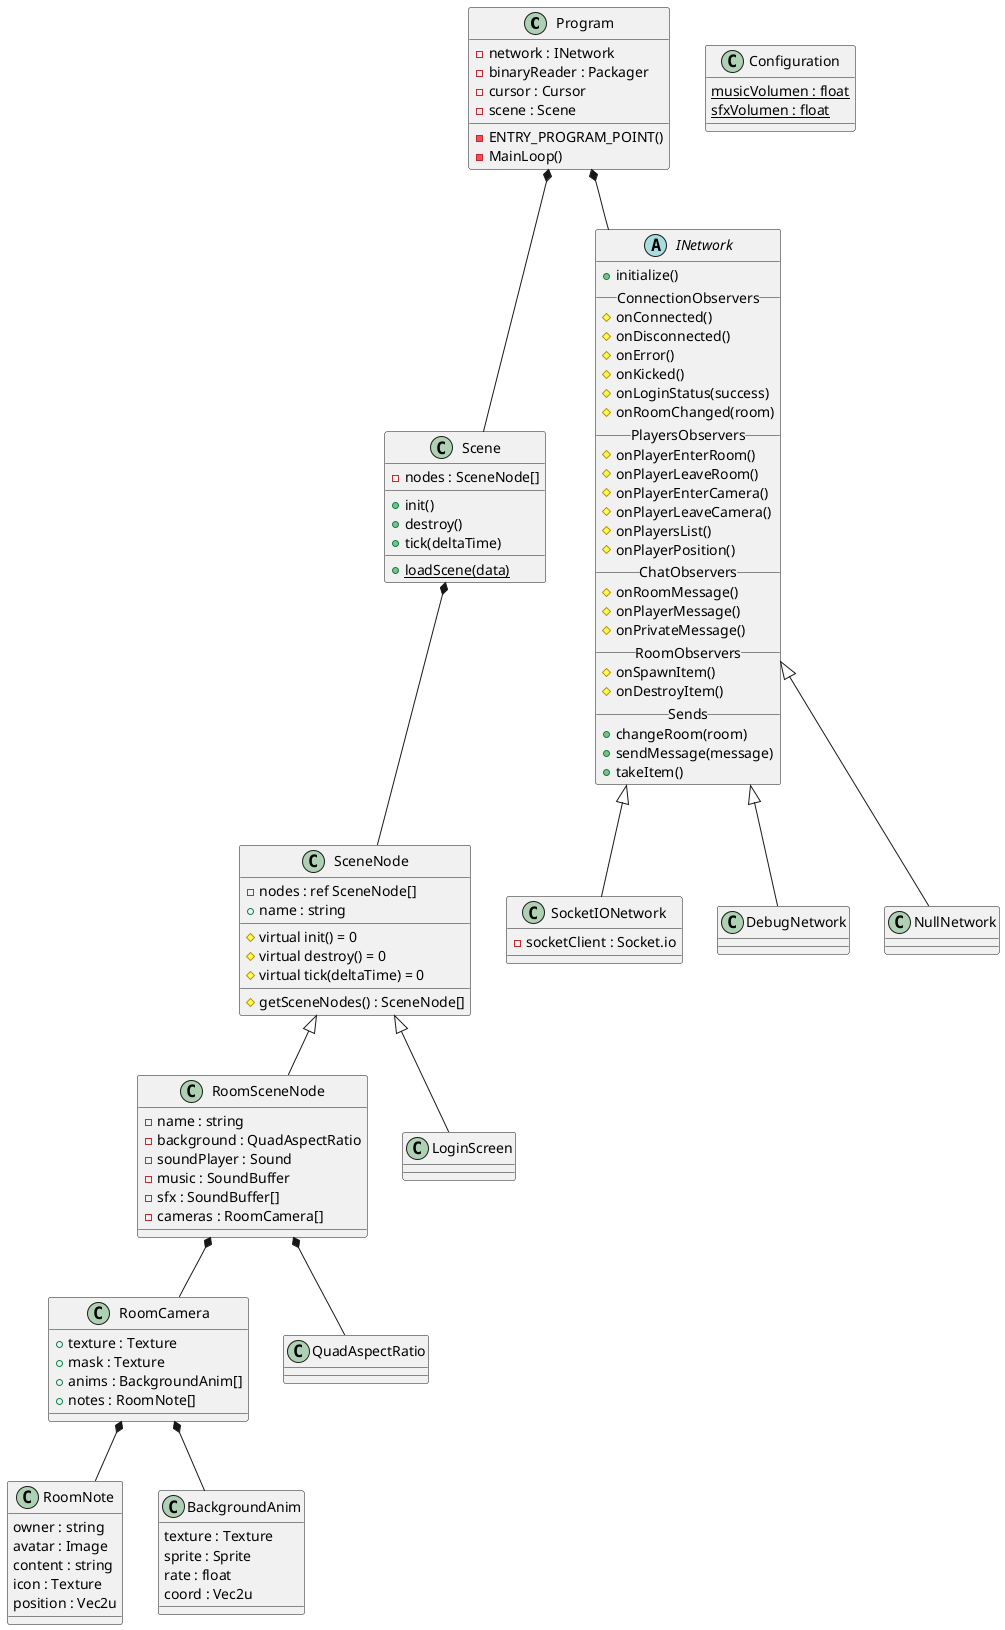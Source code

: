 @startuml

class Program
{
    - network : INetwork
    - binaryReader : Packager
    - cursor : Cursor
    - scene : Scene

    - ENTRY_PROGRAM_POINT()
    - MainLoop()
}

class Configuration
{
    {static} musicVolumen : float
    {static} sfxVolumen : float
}

class Scene
{
    - nodes : SceneNode[]
    __
    + init()
    + destroy()
    + tick(deltaTime)
    __
    + {static} loadScene(data)
}

class SceneNode
{
    - nodes : ref SceneNode[]
    + name : string
    __
    # virtual init() = 0
    # virtual destroy() = 0
    # virtual tick(deltaTime) = 0
    __
    # getSceneNodes() : SceneNode[]
}

class RoomSceneNode
{
    - name : string
    - background : QuadAspectRatio
    - soundPlayer : Sound
    - music : SoundBuffer
    - sfx : SoundBuffer[]
    - cameras : RoomCamera[]
}

class RoomCamera
{
    + texture : Texture
    + mask : Texture
    + anims : BackgroundAnim[]
    + notes : RoomNote[]
}

class RoomNote
{
    owner : string
    avatar : Image
    content : string
    icon : Texture
    position : Vec2u
}

class BackgroundAnim
{
    texture : Texture
    sprite : Sprite
    rate : float
    coord : Vec2u
}

abstract INetwork
{
    + initialize()
    __ConnectionObservers__
    # onConnected()
    # onDisconnected()
    # onError()
    # onKicked()
    # onLoginStatus(success)
    # onRoomChanged(room)
    __PlayersObservers__
    # onPlayerEnterRoom()
    # onPlayerLeaveRoom()
    # onPlayerEnterCamera()
    # onPlayerLeaveCamera()
    # onPlayersList()
    # onPlayerPosition()
    __ChatObservers__
    # onRoomMessage()
    # onPlayerMessage()
    # onPrivateMessage()
    __RoomObservers__
    # onSpawnItem()
    # onDestroyItem()
    __Sends__
    + changeRoom(room)
    + sendMessage(message)
    + takeItem()
}

class SocketIONetwork
{
    - socketClient : Socket.io
}

class DebugNetwork
{
}


'
' Relations
'-----------------------------------------------------------------------------------------------------------------------
INetwork <|-- SocketIONetwork
INetwork <|-- DebugNetwork
INetwork <|-- NullNetwork


SceneNode <|-- RoomSceneNode
SceneNode <|-- LoginScreen

RoomSceneNode *-- RoomCamera
RoomSceneNode *-- QuadAspectRatio

RoomCamera *-- RoomNote
RoomCamera *-- BackgroundAnim

Scene *-- SceneNode

Program *-- Scene
Program *-- INetwork


@enduml